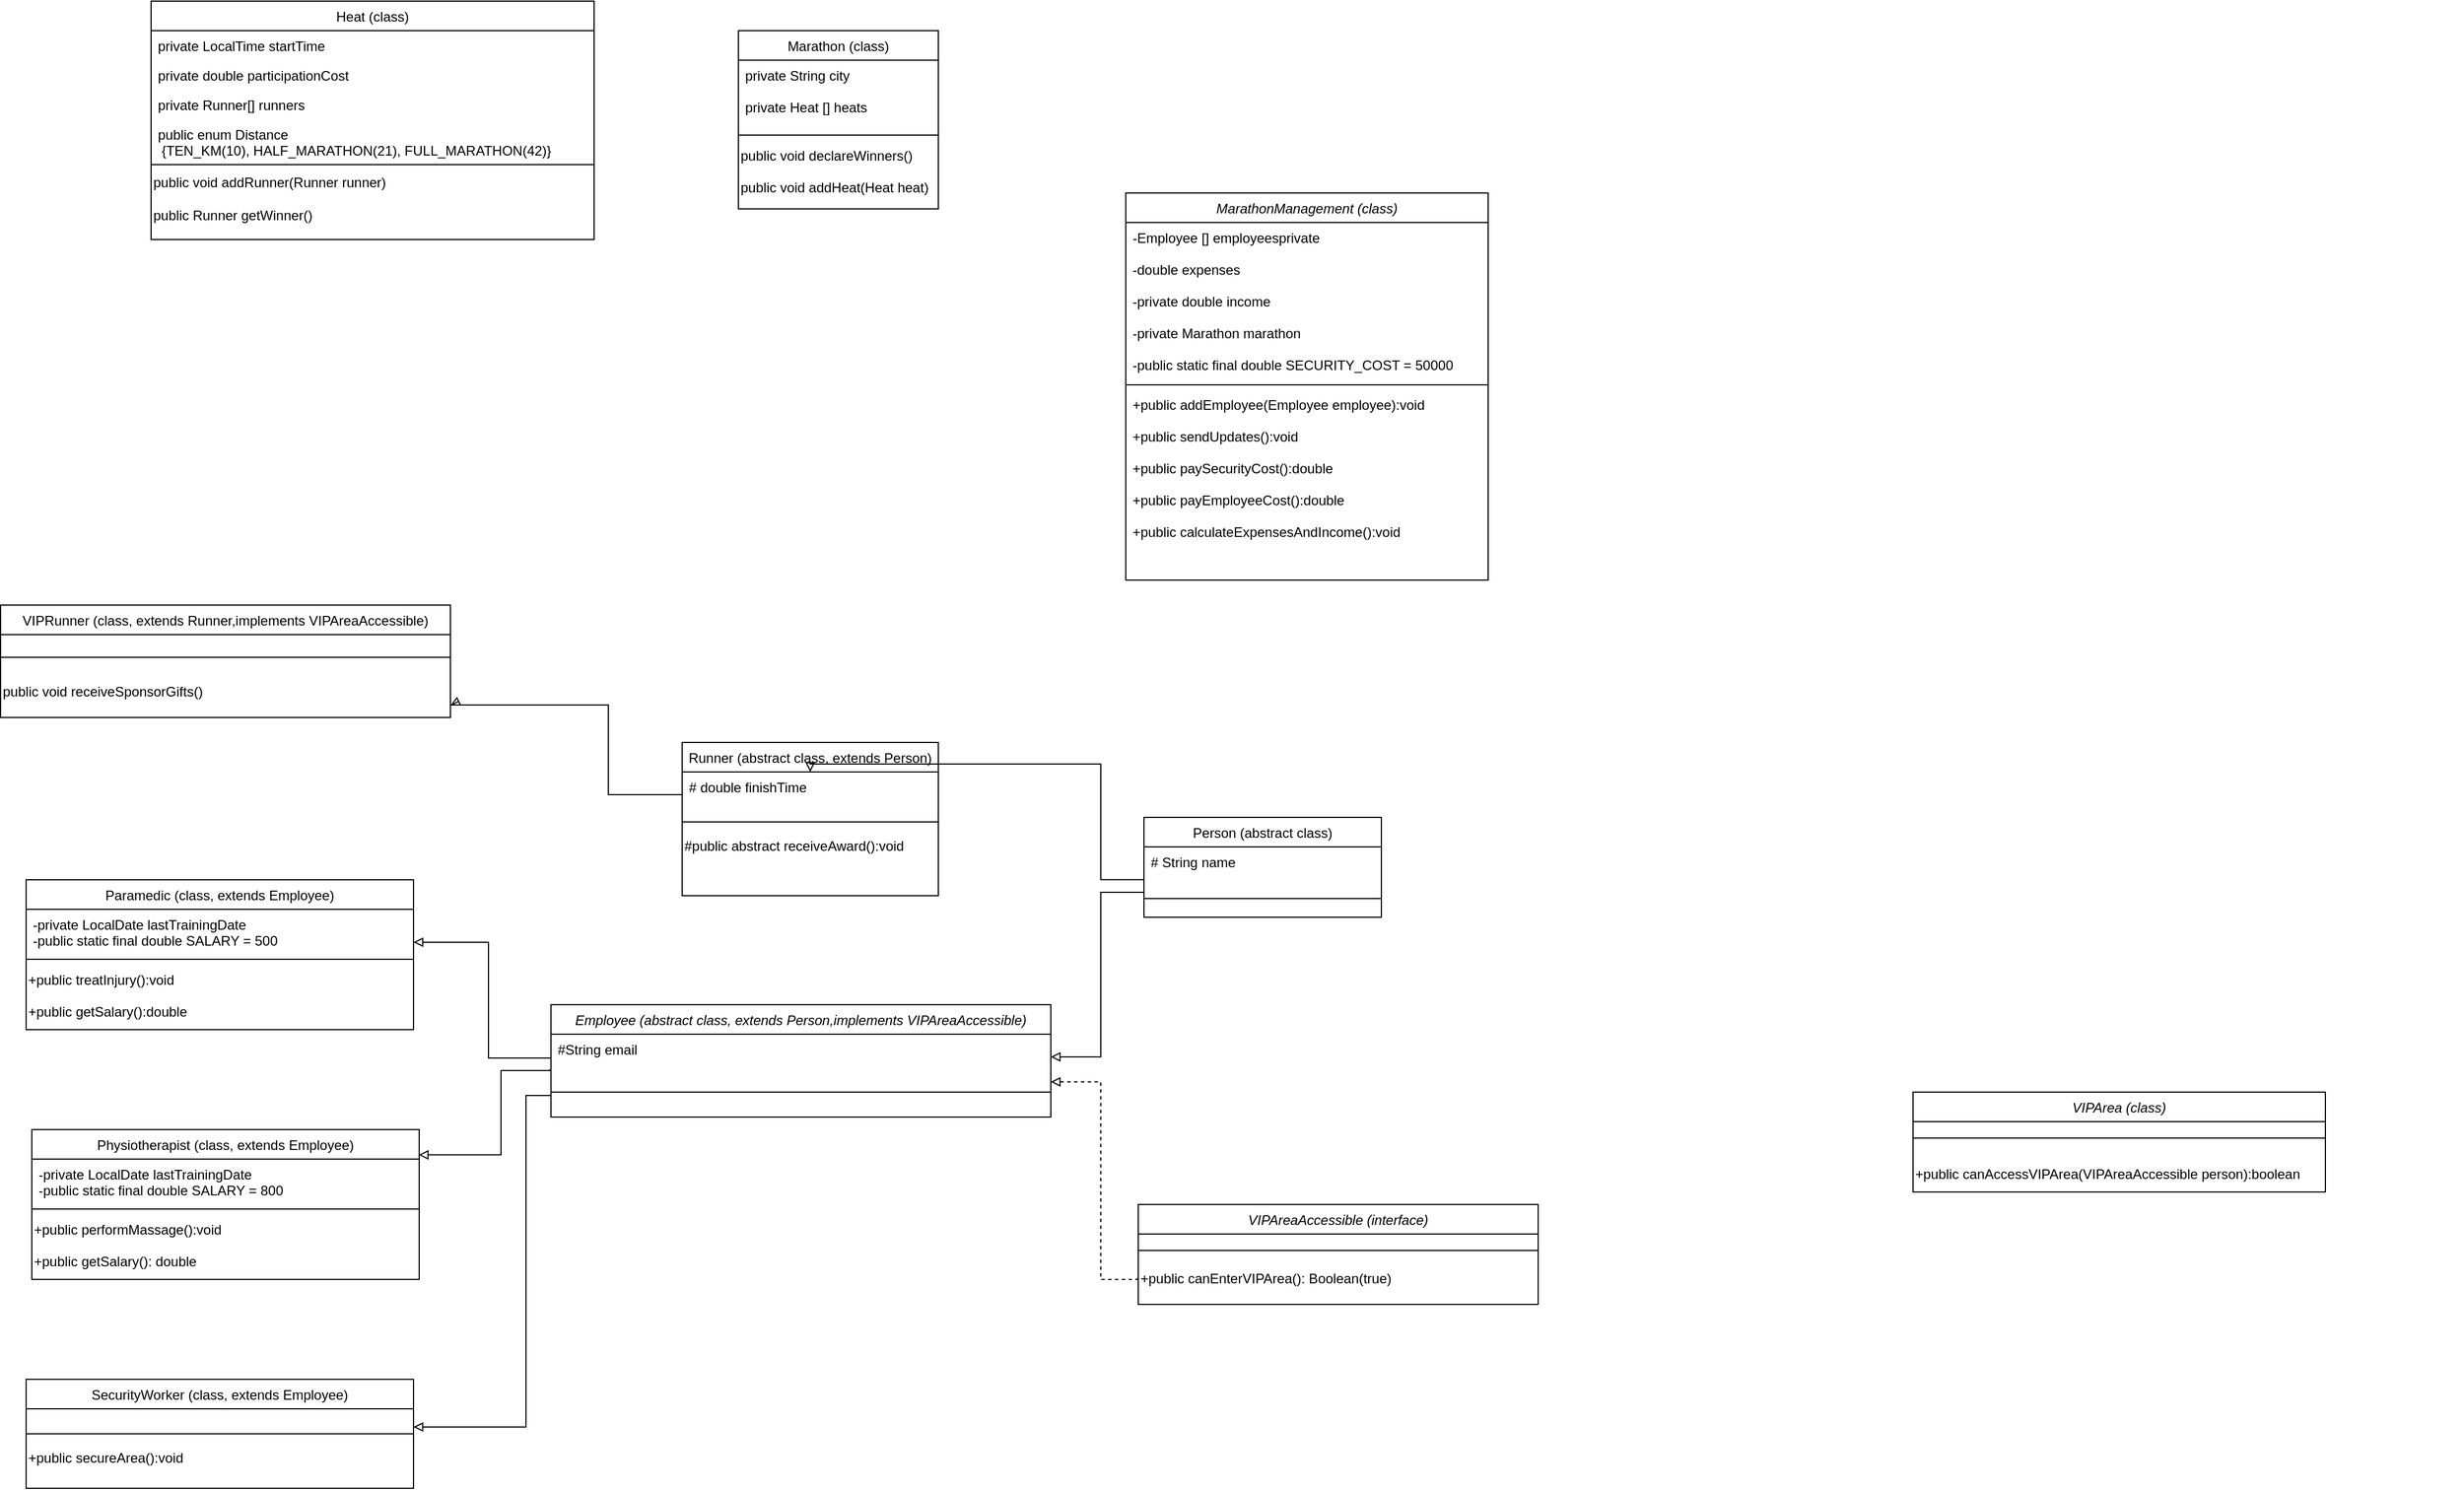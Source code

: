 <mxfile version="24.6.5" type="github">
  <diagram id="C5RBs43oDa-KdzZeNtuy" name="Page-1">
    <mxGraphModel dx="2796" dy="434" grid="1" gridSize="11" guides="1" tooltips="1" connect="1" arrows="1" fold="1" page="1" pageScale="1" pageWidth="980" pageHeight="1390" math="0" shadow="0">
      <root>
        <mxCell id="WIyWlLk6GJQsqaUBKTNV-0" />
        <mxCell id="WIyWlLk6GJQsqaUBKTNV-1" parent="WIyWlLk6GJQsqaUBKTNV-0" />
        <mxCell id="zkfFHV4jXpPFQw0GAbJ--0" value="MarathonManagement (class)" style="swimlane;fontStyle=2;align=center;verticalAlign=top;childLayout=stackLayout;horizontal=1;startSize=26;horizontalStack=0;resizeParent=1;resizeLast=0;collapsible=1;marginBottom=0;rounded=0;shadow=0;strokeWidth=1;" parent="WIyWlLk6GJQsqaUBKTNV-1" vertex="1">
          <mxGeometry x="-517" y="187" width="319" height="341" as="geometry">
            <mxRectangle x="200" y="100" width="160" height="26" as="alternateBounds" />
          </mxGeometry>
        </mxCell>
        <mxCell id="zkfFHV4jXpPFQw0GAbJ--1" value="-Employee [] employeesprivate&#xa;&#xa;-double expenses&#xa;&#xa;-private double income&#xa;&#xa;-private Marathon marathon&#xa;&#xa;-public static final double SECURITY_COST = 50000&#xa; " style="text;align=left;verticalAlign=top;spacingLeft=4;spacingRight=4;overflow=hidden;rotatable=0;points=[[0,0.5],[1,0.5]];portConstraint=eastwest;" parent="zkfFHV4jXpPFQw0GAbJ--0" vertex="1">
          <mxGeometry y="26" width="319" height="139" as="geometry" />
        </mxCell>
        <mxCell id="OAV_MjzGXAkQhn38W6h--3" value="" style="line;html=1;strokeWidth=1;align=left;verticalAlign=middle;spacingTop=-1;spacingLeft=3;spacingRight=3;rotatable=0;labelPosition=right;points=[];portConstraint=eastwest;" vertex="1" parent="zkfFHV4jXpPFQw0GAbJ--0">
          <mxGeometry y="165" width="319" height="8" as="geometry" />
        </mxCell>
        <mxCell id="zkfFHV4jXpPFQw0GAbJ--3" value="+public addEmployee(Employee employee):void &#xa;&#xa;+public sendUpdates():void&#xa;&#xa;+public paySecurityCost():double &#xa;&#xa;+public payEmployeeCost():double &#xa;&#xa;+public calculateExpensesAndIncome():void" style="text;align=left;verticalAlign=top;spacingLeft=4;spacingRight=4;overflow=hidden;rotatable=0;points=[[0,0.5],[1,0.5]];portConstraint=eastwest;rounded=0;shadow=0;html=0;" parent="zkfFHV4jXpPFQw0GAbJ--0" vertex="1">
          <mxGeometry y="173" width="319" height="146" as="geometry" />
        </mxCell>
        <mxCell id="zkfFHV4jXpPFQw0GAbJ--6" value="Marathon (class)" style="swimlane;fontStyle=0;align=center;verticalAlign=top;childLayout=stackLayout;horizontal=1;startSize=26;horizontalStack=0;resizeParent=1;resizeLast=0;collapsible=1;marginBottom=0;rounded=0;shadow=0;strokeWidth=1;" parent="WIyWlLk6GJQsqaUBKTNV-1" vertex="1">
          <mxGeometry x="-858" y="44" width="176" height="157" as="geometry">
            <mxRectangle x="130" y="380" width="160" height="26" as="alternateBounds" />
          </mxGeometry>
        </mxCell>
        <mxCell id="zkfFHV4jXpPFQw0GAbJ--7" value="private String city&#xa;&#xa;private Heat [] heats" style="text;align=left;verticalAlign=top;spacingLeft=4;spacingRight=4;overflow=hidden;rotatable=0;points=[[0,0.5],[1,0.5]];portConstraint=eastwest;" parent="zkfFHV4jXpPFQw0GAbJ--6" vertex="1">
          <mxGeometry y="26" width="176" height="62" as="geometry" />
        </mxCell>
        <mxCell id="zkfFHV4jXpPFQw0GAbJ--9" value="" style="line;html=1;strokeWidth=1;align=left;verticalAlign=middle;spacingTop=-1;spacingLeft=3;spacingRight=3;rotatable=0;labelPosition=right;points=[];portConstraint=eastwest;" parent="zkfFHV4jXpPFQw0GAbJ--6" vertex="1">
          <mxGeometry y="88" width="176" height="8" as="geometry" />
        </mxCell>
        <mxCell id="OAV_MjzGXAkQhn38W6h--9" value="public void declareWinners()&#xa;&#xa;public void addHeat(Heat heat)" style="text;align=left;verticalAlign=middle;resizable=0;points=[];autosize=1;strokeColor=none;fillColor=none;" vertex="1" parent="zkfFHV4jXpPFQw0GAbJ--6">
          <mxGeometry y="96" width="176" height="55" as="geometry" />
        </mxCell>
        <mxCell id="zkfFHV4jXpPFQw0GAbJ--13" value="Runner (abstract class, extends Person)" style="swimlane;fontStyle=0;align=center;verticalAlign=top;childLayout=stackLayout;horizontal=1;startSize=26;horizontalStack=0;resizeParent=1;resizeLast=0;collapsible=1;marginBottom=0;rounded=0;shadow=0;strokeWidth=1;" parent="WIyWlLk6GJQsqaUBKTNV-1" vertex="1">
          <mxGeometry x="-907.5" y="671" width="225.5" height="135" as="geometry">
            <mxRectangle x="340" y="380" width="170" height="26" as="alternateBounds" />
          </mxGeometry>
        </mxCell>
        <mxCell id="zkfFHV4jXpPFQw0GAbJ--14" value="# double finishTime" style="text;align=left;verticalAlign=top;spacingLeft=4;spacingRight=4;overflow=hidden;rotatable=0;points=[[0,0.5],[1,0.5]];portConstraint=eastwest;" parent="zkfFHV4jXpPFQw0GAbJ--13" vertex="1">
          <mxGeometry y="26" width="225.5" height="40" as="geometry" />
        </mxCell>
        <mxCell id="zkfFHV4jXpPFQw0GAbJ--15" value="" style="line;html=1;strokeWidth=1;align=left;verticalAlign=middle;spacingTop=-1;spacingLeft=3;spacingRight=3;rotatable=0;labelPosition=right;points=[];portConstraint=eastwest;" parent="zkfFHV4jXpPFQw0GAbJ--13" vertex="1">
          <mxGeometry y="66" width="225.5" height="8" as="geometry" />
        </mxCell>
        <mxCell id="OAV_MjzGXAkQhn38W6h--10" value="#public abstract receiveAward():void " style="text;align=left;verticalAlign=middle;resizable=0;points=[];autosize=1;strokeColor=none;fillColor=none;" vertex="1" parent="zkfFHV4jXpPFQw0GAbJ--13">
          <mxGeometry y="74" width="225.5" height="33" as="geometry" />
        </mxCell>
        <mxCell id="zkfFHV4jXpPFQw0GAbJ--17" value="Heat (class)" style="swimlane;fontStyle=0;align=center;verticalAlign=top;childLayout=stackLayout;horizontal=1;startSize=26;horizontalStack=0;resizeParent=1;resizeLast=0;collapsible=1;marginBottom=0;rounded=0;shadow=0;strokeWidth=1;" parent="WIyWlLk6GJQsqaUBKTNV-1" vertex="1">
          <mxGeometry x="-1375" y="18" width="390" height="210" as="geometry">
            <mxRectangle x="550" y="140" width="160" height="26" as="alternateBounds" />
          </mxGeometry>
        </mxCell>
        <mxCell id="zkfFHV4jXpPFQw0GAbJ--18" value="private LocalTime startTime" style="text;align=left;verticalAlign=top;spacingLeft=4;spacingRight=4;overflow=hidden;rotatable=0;points=[[0,0.5],[1,0.5]];portConstraint=eastwest;" parent="zkfFHV4jXpPFQw0GAbJ--17" vertex="1">
          <mxGeometry y="26" width="390" height="26" as="geometry" />
        </mxCell>
        <mxCell id="zkfFHV4jXpPFQw0GAbJ--19" value="private double participationCost&#xa;" style="text;align=left;verticalAlign=top;spacingLeft=4;spacingRight=4;overflow=hidden;rotatable=0;points=[[0,0.5],[1,0.5]];portConstraint=eastwest;rounded=0;shadow=0;html=0;" parent="zkfFHV4jXpPFQw0GAbJ--17" vertex="1">
          <mxGeometry y="52" width="390" height="26" as="geometry" />
        </mxCell>
        <mxCell id="zkfFHV4jXpPFQw0GAbJ--20" value="private Runner[] runners&#xa;" style="text;align=left;verticalAlign=top;spacingLeft=4;spacingRight=4;overflow=hidden;rotatable=0;points=[[0,0.5],[1,0.5]];portConstraint=eastwest;rounded=0;shadow=0;html=0;" parent="zkfFHV4jXpPFQw0GAbJ--17" vertex="1">
          <mxGeometry y="78" width="390" height="26" as="geometry" />
        </mxCell>
        <mxCell id="zkfFHV4jXpPFQw0GAbJ--21" value="public enum Distance&#xa; {TEN_KM(10), HALF_MARATHON(21), FULL_MARATHON(42)}&#xa;&#xa;" style="text;align=left;verticalAlign=top;spacingLeft=4;spacingRight=4;overflow=hidden;rotatable=0;points=[[0,0.5],[1,0.5]];portConstraint=eastwest;rounded=0;shadow=0;html=0;" parent="zkfFHV4jXpPFQw0GAbJ--17" vertex="1">
          <mxGeometry y="104" width="390" height="36" as="geometry" />
        </mxCell>
        <mxCell id="OAV_MjzGXAkQhn38W6h--4" value="" style="line;html=1;strokeWidth=1;align=left;verticalAlign=middle;spacingTop=-1;spacingLeft=3;spacingRight=3;rotatable=0;labelPosition=right;points=[];portConstraint=eastwest;" vertex="1" parent="zkfFHV4jXpPFQw0GAbJ--17">
          <mxGeometry y="140" width="390" height="8" as="geometry" />
        </mxCell>
        <mxCell id="OAV_MjzGXAkQhn38W6h--7" value="public void addRunner(Runner runner)&lt;div&gt;&lt;br&gt;&lt;div&gt;public Runner getWinner()&lt;br&gt;&lt;/div&gt;&lt;/div&gt;" style="text;html=1;align=left;verticalAlign=middle;whiteSpace=wrap;rounded=0;" vertex="1" parent="zkfFHV4jXpPFQw0GAbJ--17">
          <mxGeometry y="148" width="390" height="52" as="geometry" />
        </mxCell>
        <mxCell id="OAV_MjzGXAkQhn38W6h--5" value="&lt;span style=&quot;color: rgba(0, 0, 0, 0); font-family: monospace; font-size: 0px; text-align: start;&quot;&gt;%3CmxGraphModel%3E%3Croot%3E%3CmxCell%20id%3D%220%22%2F%3E%3CmxCell%20id%3D%221%22%20parent%3D%220%22%2F%3E%3CmxCell%20id%3D%222%22%20value%3D%22%22%20style%3D%22line%3Bhtml%3D1%3BstrokeWidth%3D1%3Balign%3Dleft%3BverticalAlign%3Dmiddle%3BspacingTop%3D-1%3BspacingLeft%3D3%3BspacingRight%3D3%3Brotatable%3D0%3BlabelPosition%3Dright%3Bpoints%3D%5B%5D%3BportConstraint%3Deastwest%3B%22%20vertex%3D%221%22%20parent%3D%221%22%3E%3CmxGeometry%20x%3D%22200%22%20y%3D%22186%22%20width%3D%22220%22%20height%3D%228%22%20as%3D%22geometry%22%2F%3E%3C%2FmxCell%3E%3C%2Froot%3E%3C%2FmxGraphModel%3E&lt;/span&gt;" style="text;html=1;align=center;verticalAlign=middle;resizable=0;points=[];autosize=1;strokeColor=none;fillColor=none;" vertex="1" parent="WIyWlLk6GJQsqaUBKTNV-1">
          <mxGeometry x="640" y="228" width="20" height="30" as="geometry" />
        </mxCell>
        <mxCell id="OAV_MjzGXAkQhn38W6h--11" value="VIPRunner (class, extends Runner,implements VIPAreaAccessible)&#xa;&#xa;&#xa;&#xa;" style="swimlane;fontStyle=0;align=center;verticalAlign=top;childLayout=stackLayout;horizontal=1;startSize=26;horizontalStack=0;resizeParent=1;resizeLast=0;collapsible=1;marginBottom=0;rounded=0;shadow=0;strokeWidth=1;" vertex="1" parent="WIyWlLk6GJQsqaUBKTNV-1">
          <mxGeometry x="-1507.5" y="550" width="396" height="99" as="geometry">
            <mxRectangle x="130" y="380" width="160" height="26" as="alternateBounds" />
          </mxGeometry>
        </mxCell>
        <mxCell id="OAV_MjzGXAkQhn38W6h--13" value="" style="line;html=1;strokeWidth=1;align=left;verticalAlign=middle;spacingTop=-1;spacingLeft=3;spacingRight=3;rotatable=0;labelPosition=right;points=[];portConstraint=eastwest;" vertex="1" parent="OAV_MjzGXAkQhn38W6h--11">
          <mxGeometry y="26" width="396" height="40" as="geometry" />
        </mxCell>
        <mxCell id="OAV_MjzGXAkQhn38W6h--14" value="public void receiveSponsorGifts()&#xa;" style="text;align=left;verticalAlign=middle;resizable=0;points=[];autosize=1;strokeColor=none;fillColor=none;" vertex="1" parent="OAV_MjzGXAkQhn38W6h--11">
          <mxGeometry y="66" width="396" height="33" as="geometry" />
        </mxCell>
        <mxCell id="OAV_MjzGXAkQhn38W6h--38" value="Employee (abstract class, extends Person,implements VIPAreaAccessible)" style="swimlane;fontStyle=2;align=center;verticalAlign=top;childLayout=stackLayout;horizontal=1;startSize=26;horizontalStack=0;resizeParent=1;resizeLast=0;collapsible=1;marginBottom=0;rounded=0;shadow=0;strokeWidth=1;" vertex="1" parent="WIyWlLk6GJQsqaUBKTNV-1">
          <mxGeometry x="-1023" y="902" width="440" height="99" as="geometry">
            <mxRectangle x="200" y="100" width="160" height="26" as="alternateBounds" />
          </mxGeometry>
        </mxCell>
        <mxCell id="OAV_MjzGXAkQhn38W6h--39" value="#String email" style="text;align=left;verticalAlign=top;spacingLeft=4;spacingRight=4;overflow=hidden;rotatable=0;points=[[0,0.5],[1,0.5]];portConstraint=eastwest;" vertex="1" parent="OAV_MjzGXAkQhn38W6h--38">
          <mxGeometry y="26" width="440" height="40" as="geometry" />
        </mxCell>
        <mxCell id="OAV_MjzGXAkQhn38W6h--40" value="" style="line;html=1;strokeWidth=1;align=left;verticalAlign=middle;spacingTop=-1;spacingLeft=3;spacingRight=3;rotatable=0;labelPosition=right;points=[];portConstraint=eastwest;" vertex="1" parent="OAV_MjzGXAkQhn38W6h--38">
          <mxGeometry y="66" width="440" height="22" as="geometry" />
        </mxCell>
        <mxCell id="OAV_MjzGXAkQhn38W6h--42" value="Paramedic (class, extends Employee)" style="swimlane;fontStyle=0;align=center;verticalAlign=top;childLayout=stackLayout;horizontal=1;startSize=26;horizontalStack=0;resizeParent=1;resizeLast=0;collapsible=1;marginBottom=0;rounded=0;shadow=0;strokeWidth=1;" vertex="1" parent="WIyWlLk6GJQsqaUBKTNV-1">
          <mxGeometry x="-1485" y="792" width="341" height="132" as="geometry">
            <mxRectangle x="340" y="380" width="170" height="26" as="alternateBounds" />
          </mxGeometry>
        </mxCell>
        <mxCell id="OAV_MjzGXAkQhn38W6h--43" value="-private LocalDate lastTrainingDate&#xa;-public static final double SALARY = 500&#xa;" style="text;align=left;verticalAlign=top;spacingLeft=4;spacingRight=4;overflow=hidden;rotatable=0;points=[[0,0.5],[1,0.5]];portConstraint=eastwest;" vertex="1" parent="OAV_MjzGXAkQhn38W6h--42">
          <mxGeometry y="26" width="341" height="40" as="geometry" />
        </mxCell>
        <mxCell id="OAV_MjzGXAkQhn38W6h--44" value="" style="line;html=1;strokeWidth=1;align=left;verticalAlign=middle;spacingTop=-1;spacingLeft=3;spacingRight=3;rotatable=0;labelPosition=right;points=[];portConstraint=eastwest;" vertex="1" parent="OAV_MjzGXAkQhn38W6h--42">
          <mxGeometry y="66" width="341" height="8" as="geometry" />
        </mxCell>
        <mxCell id="OAV_MjzGXAkQhn38W6h--45" value="+public treatInjury():void&#xa;&#xa;+public getSalary():double" style="text;align=left;verticalAlign=middle;resizable=0;points=[];autosize=1;strokeColor=none;fillColor=none;" vertex="1" parent="OAV_MjzGXAkQhn38W6h--42">
          <mxGeometry y="74" width="341" height="55" as="geometry" />
        </mxCell>
        <mxCell id="OAV_MjzGXAkQhn38W6h--46" value="Physiotherapist (class, extends Employee)" style="swimlane;fontStyle=0;align=center;verticalAlign=top;childLayout=stackLayout;horizontal=1;startSize=26;horizontalStack=0;resizeParent=1;resizeLast=0;collapsible=1;marginBottom=0;rounded=0;shadow=0;strokeWidth=1;" vertex="1" parent="WIyWlLk6GJQsqaUBKTNV-1">
          <mxGeometry x="-1480" y="1012" width="341" height="132" as="geometry">
            <mxRectangle x="340" y="380" width="170" height="26" as="alternateBounds" />
          </mxGeometry>
        </mxCell>
        <mxCell id="OAV_MjzGXAkQhn38W6h--47" value="-private LocalDate lastTrainingDate&#xa;-public static final double SALARY = 800&#xa;" style="text;align=left;verticalAlign=top;spacingLeft=4;spacingRight=4;overflow=hidden;rotatable=0;points=[[0,0.5],[1,0.5]];portConstraint=eastwest;" vertex="1" parent="OAV_MjzGXAkQhn38W6h--46">
          <mxGeometry y="26" width="341" height="40" as="geometry" />
        </mxCell>
        <mxCell id="OAV_MjzGXAkQhn38W6h--48" value="" style="line;html=1;strokeWidth=1;align=left;verticalAlign=middle;spacingTop=-1;spacingLeft=3;spacingRight=3;rotatable=0;labelPosition=right;points=[];portConstraint=eastwest;" vertex="1" parent="OAV_MjzGXAkQhn38W6h--46">
          <mxGeometry y="66" width="341" height="8" as="geometry" />
        </mxCell>
        <mxCell id="OAV_MjzGXAkQhn38W6h--49" value="+public performMassage():void&#xa;&#xa;+public getSalary(): double " style="text;align=left;verticalAlign=middle;resizable=0;points=[];autosize=1;strokeColor=none;fillColor=none;" vertex="1" parent="OAV_MjzGXAkQhn38W6h--46">
          <mxGeometry y="74" width="341" height="55" as="geometry" />
        </mxCell>
        <mxCell id="OAV_MjzGXAkQhn38W6h--50" value="SecurityWorker (class, extends Employee)" style="swimlane;fontStyle=0;align=center;verticalAlign=top;childLayout=stackLayout;horizontal=1;startSize=26;horizontalStack=0;resizeParent=1;resizeLast=0;collapsible=1;marginBottom=0;rounded=0;shadow=0;strokeWidth=1;" vertex="1" parent="WIyWlLk6GJQsqaUBKTNV-1">
          <mxGeometry x="-1485" y="1232" width="341" height="96" as="geometry">
            <mxRectangle x="340" y="380" width="170" height="26" as="alternateBounds" />
          </mxGeometry>
        </mxCell>
        <mxCell id="OAV_MjzGXAkQhn38W6h--51" value="&#xa;" style="text;align=left;verticalAlign=top;spacingLeft=4;spacingRight=4;overflow=hidden;rotatable=0;points=[[0,0.5],[1,0.5]];portConstraint=eastwest;" vertex="1" parent="OAV_MjzGXAkQhn38W6h--50">
          <mxGeometry y="26" width="341" height="18" as="geometry" />
        </mxCell>
        <mxCell id="OAV_MjzGXAkQhn38W6h--52" value="" style="line;html=1;strokeWidth=1;align=left;verticalAlign=middle;spacingTop=-1;spacingLeft=3;spacingRight=3;rotatable=0;labelPosition=right;points=[];portConstraint=eastwest;" vertex="1" parent="OAV_MjzGXAkQhn38W6h--50">
          <mxGeometry y="44" width="341" height="8" as="geometry" />
        </mxCell>
        <mxCell id="OAV_MjzGXAkQhn38W6h--53" value="+public secureArea():void" style="text;align=left;verticalAlign=middle;resizable=0;points=[];autosize=1;strokeColor=none;fillColor=none;" vertex="1" parent="OAV_MjzGXAkQhn38W6h--50">
          <mxGeometry y="52" width="341" height="33" as="geometry" />
        </mxCell>
        <mxCell id="OAV_MjzGXAkQhn38W6h--54" value="VIPArea (class)" style="swimlane;fontStyle=2;align=center;verticalAlign=top;childLayout=stackLayout;horizontal=1;startSize=26;horizontalStack=0;resizeParent=1;resizeLast=0;collapsible=1;marginBottom=0;rounded=0;shadow=0;strokeWidth=1;" vertex="1" parent="WIyWlLk6GJQsqaUBKTNV-1">
          <mxGeometry x="176" y="979" width="363" height="88" as="geometry">
            <mxRectangle x="200" y="100" width="160" height="26" as="alternateBounds" />
          </mxGeometry>
        </mxCell>
        <mxCell id="OAV_MjzGXAkQhn38W6h--56" value="" style="line;html=1;strokeWidth=1;align=left;verticalAlign=middle;spacingTop=-1;spacingLeft=3;spacingRight=3;rotatable=0;labelPosition=right;points=[];portConstraint=eastwest;" vertex="1" parent="OAV_MjzGXAkQhn38W6h--54">
          <mxGeometry y="26" width="363" height="29" as="geometry" />
        </mxCell>
        <mxCell id="OAV_MjzGXAkQhn38W6h--57" value="+public canAccessVIPArea(VIPAreaAccessible person):boolean " style="text;align=left;verticalAlign=middle;resizable=0;points=[];autosize=1;strokeColor=none;fillColor=none;" vertex="1" parent="OAV_MjzGXAkQhn38W6h--54">
          <mxGeometry y="55" width="363" height="33" as="geometry" />
        </mxCell>
        <mxCell id="OAV_MjzGXAkQhn38W6h--61" value="VIPAreaAccessible (interface)" style="swimlane;fontStyle=2;align=center;verticalAlign=top;childLayout=stackLayout;horizontal=1;startSize=26;horizontalStack=0;resizeParent=1;resizeLast=0;collapsible=1;marginBottom=0;rounded=0;shadow=0;strokeWidth=1;" vertex="1" parent="WIyWlLk6GJQsqaUBKTNV-1">
          <mxGeometry x="-506" y="1078" width="352" height="88" as="geometry">
            <mxRectangle x="200" y="100" width="160" height="26" as="alternateBounds" />
          </mxGeometry>
        </mxCell>
        <mxCell id="OAV_MjzGXAkQhn38W6h--62" value="" style="line;html=1;strokeWidth=1;align=left;verticalAlign=middle;spacingTop=-1;spacingLeft=3;spacingRight=3;rotatable=0;labelPosition=right;points=[];portConstraint=eastwest;" vertex="1" parent="OAV_MjzGXAkQhn38W6h--61">
          <mxGeometry y="26" width="352" height="29" as="geometry" />
        </mxCell>
        <mxCell id="OAV_MjzGXAkQhn38W6h--63" value="+public canEnterVIPArea(): Boolean(true)&#xa;" style="text;align=left;verticalAlign=middle;resizable=0;points=[];autosize=1;strokeColor=none;fillColor=none;" vertex="1" parent="OAV_MjzGXAkQhn38W6h--61">
          <mxGeometry y="55" width="352" height="33" as="geometry" />
        </mxCell>
        <mxCell id="OAV_MjzGXAkQhn38W6h--64" value="Person (abstract class)" style="swimlane;fontStyle=0;align=center;verticalAlign=top;childLayout=stackLayout;horizontal=1;startSize=26;horizontalStack=0;resizeParent=1;resizeLast=0;collapsible=1;marginBottom=0;rounded=0;shadow=0;strokeWidth=1;" vertex="1" parent="WIyWlLk6GJQsqaUBKTNV-1">
          <mxGeometry x="-501" y="737" width="209" height="88" as="geometry">
            <mxRectangle x="340" y="380" width="170" height="26" as="alternateBounds" />
          </mxGeometry>
        </mxCell>
        <mxCell id="OAV_MjzGXAkQhn38W6h--65" value="# String name" style="text;align=left;verticalAlign=top;spacingLeft=4;spacingRight=4;overflow=hidden;rotatable=0;points=[[0,0.5],[1,0.5]];portConstraint=eastwest;" vertex="1" parent="OAV_MjzGXAkQhn38W6h--64">
          <mxGeometry y="26" width="209" height="40" as="geometry" />
        </mxCell>
        <mxCell id="OAV_MjzGXAkQhn38W6h--66" value="" style="line;html=1;strokeWidth=1;align=left;verticalAlign=middle;spacingTop=-1;spacingLeft=3;spacingRight=3;rotatable=0;labelPosition=right;points=[];portConstraint=eastwest;" vertex="1" parent="OAV_MjzGXAkQhn38W6h--64">
          <mxGeometry y="66" width="209" height="11" as="geometry" />
        </mxCell>
        <mxCell id="OAV_MjzGXAkQhn38W6h--70" style="edgeStyle=orthogonalEdgeStyle;rounded=0;orthogonalLoop=1;jettySize=auto;html=1;exitX=0;exitY=0.5;exitDx=0;exitDy=0;endArrow=block;endFill=0;" edge="1" parent="WIyWlLk6GJQsqaUBKTNV-1" source="OAV_MjzGXAkQhn38W6h--39">
          <mxGeometry relative="1" as="geometry">
            <mxPoint x="-1144" y="847" as="targetPoint" />
            <mxPoint x="-1013" y="949" as="sourcePoint" />
            <Array as="points">
              <mxPoint x="-1023" y="949" />
              <mxPoint x="-1078" y="949" />
              <mxPoint x="-1078" y="847" />
            </Array>
          </mxGeometry>
        </mxCell>
        <mxCell id="OAV_MjzGXAkQhn38W6h--72" style="edgeStyle=orthogonalEdgeStyle;rounded=0;orthogonalLoop=1;jettySize=auto;html=1;exitX=0;exitY=0.5;exitDx=0;exitDy=0;endArrow=block;endFill=0;entryX=0.999;entryY=0.169;entryDx=0;entryDy=0;entryPerimeter=0;" edge="1" parent="WIyWlLk6GJQsqaUBKTNV-1" target="OAV_MjzGXAkQhn38W6h--46">
          <mxGeometry relative="1" as="geometry">
            <mxPoint x="-1133" y="1034" as="targetPoint" />
            <mxPoint x="-1024" y="959" as="sourcePoint" />
            <Array as="points">
              <mxPoint x="-1024" y="960" />
              <mxPoint x="-1067" y="960" />
              <mxPoint x="-1067" y="1034" />
            </Array>
          </mxGeometry>
        </mxCell>
        <mxCell id="OAV_MjzGXAkQhn38W6h--74" style="edgeStyle=orthogonalEdgeStyle;rounded=0;orthogonalLoop=1;jettySize=auto;html=1;exitX=0;exitY=0.75;exitDx=0;exitDy=0;endArrow=block;endFill=0;entryX=0.999;entryY=0.169;entryDx=0;entryDy=0;entryPerimeter=0;" edge="1" parent="WIyWlLk6GJQsqaUBKTNV-1" source="OAV_MjzGXAkQhn38W6h--38">
          <mxGeometry relative="1" as="geometry">
            <mxPoint x="-1144" y="1274" as="targetPoint" />
            <mxPoint x="-1029" y="1199" as="sourcePoint" />
            <Array as="points">
              <mxPoint x="-1045" y="982" />
              <mxPoint x="-1045" y="1274" />
            </Array>
          </mxGeometry>
        </mxCell>
        <mxCell id="OAV_MjzGXAkQhn38W6h--75" style="edgeStyle=orthogonalEdgeStyle;rounded=0;orthogonalLoop=1;jettySize=auto;html=1;exitX=0;exitY=0.5;exitDx=0;exitDy=0;endArrow=block;endFill=0;" edge="1" parent="WIyWlLk6GJQsqaUBKTNV-1" target="zkfFHV4jXpPFQw0GAbJ--14">
          <mxGeometry relative="1" as="geometry">
            <mxPoint x="-704.5" y="690.92" as="targetPoint" />
            <mxPoint x="-501" y="791.92" as="sourcePoint" />
            <Array as="points">
              <mxPoint x="-539" y="792" />
              <mxPoint x="-539" y="690" />
            </Array>
          </mxGeometry>
        </mxCell>
        <mxCell id="OAV_MjzGXAkQhn38W6h--76" style="edgeStyle=orthogonalEdgeStyle;rounded=0;orthogonalLoop=1;jettySize=auto;html=1;endArrow=block;endFill=0;entryX=1;entryY=0.5;entryDx=0;entryDy=0;" edge="1" parent="WIyWlLk6GJQsqaUBKTNV-1" target="OAV_MjzGXAkQhn38W6h--39">
          <mxGeometry relative="1" as="geometry">
            <mxPoint x="-561" y="946" as="targetPoint" />
            <mxPoint x="-501" y="803" as="sourcePoint" />
            <Array as="points">
              <mxPoint x="-539" y="803" />
              <mxPoint x="-539" y="948" />
            </Array>
          </mxGeometry>
        </mxCell>
        <mxCell id="OAV_MjzGXAkQhn38W6h--78" style="edgeStyle=orthogonalEdgeStyle;rounded=0;orthogonalLoop=1;jettySize=auto;html=1;endArrow=block;endFill=0;entryX=1;entryY=0.5;entryDx=0;entryDy=0;exitX=-0.002;exitY=0.298;exitDx=0;exitDy=0;exitPerimeter=0;dashed=1;" edge="1" parent="WIyWlLk6GJQsqaUBKTNV-1" source="OAV_MjzGXAkQhn38W6h--63">
          <mxGeometry relative="1" as="geometry">
            <mxPoint x="-583" y="970" as="targetPoint" />
            <mxPoint x="-501" y="825" as="sourcePoint" />
            <Array as="points">
              <mxPoint x="-507" y="1144" />
              <mxPoint x="-539" y="1144" />
              <mxPoint x="-539" y="970" />
            </Array>
          </mxGeometry>
        </mxCell>
        <mxCell id="OAV_MjzGXAkQhn38W6h--69" style="edgeStyle=orthogonalEdgeStyle;rounded=0;orthogonalLoop=1;jettySize=auto;html=1;exitX=0;exitY=0.5;exitDx=0;exitDy=0;endArrow=block;endFill=0;entryX=1;entryY=0.682;entryDx=0;entryDy=0;entryPerimeter=0;" edge="1" parent="WIyWlLk6GJQsqaUBKTNV-1" source="zkfFHV4jXpPFQw0GAbJ--14" target="OAV_MjzGXAkQhn38W6h--14">
          <mxGeometry relative="1" as="geometry">
            <mxPoint x="-1111" y="627" as="targetPoint" />
            <Array as="points">
              <mxPoint x="-972.5" y="717" />
              <mxPoint x="-972.5" y="638" />
              <mxPoint x="-1110.5" y="638" />
            </Array>
          </mxGeometry>
        </mxCell>
      </root>
    </mxGraphModel>
  </diagram>
</mxfile>
